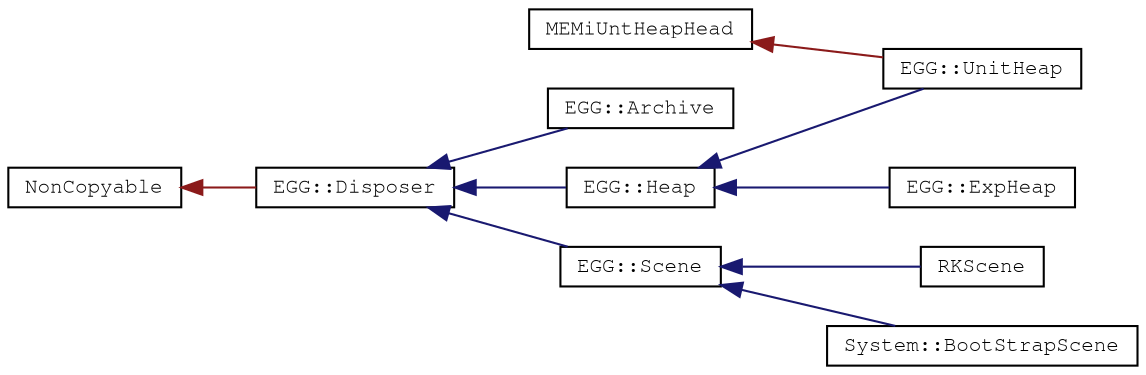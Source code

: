 digraph "Graphical Class Hierarchy"
{
 // LATEX_PDF_SIZE
  edge [fontname="FreeMono",fontsize="10",labelfontname="FreeMono",labelfontsize="10"];
  node [fontname="FreeMono",fontsize="10",shape=record];
  rankdir="LR";
  Node0 [label="MEMiUntHeapHead",height=0.2,width=0.4,color="black", fillcolor="white", style="filled",URL="$class_m_e_mi_unt_heap_head.html",tooltip=" "];
  Node0 -> Node1 [dir="back",color="firebrick4",fontsize="10",style="solid",fontname="FreeMono"];
  Node1 [label="EGG::UnitHeap",height=0.2,width=0.4,color="black", fillcolor="white", style="filled",URL="$class_e_g_g_1_1_unit_heap.html",tooltip=" "];
  Node57 [label="NonCopyable",height=0.2,width=0.4,color="black", fillcolor="white", style="filled",URL="$class_non_copyable.html",tooltip=" "];
  Node57 -> Node58 [dir="back",color="firebrick4",fontsize="10",style="solid",fontname="FreeMono"];
  Node58 [label="EGG::Disposer",height=0.2,width=0.4,color="black", fillcolor="white", style="filled",URL="$class_e_g_g_1_1_disposer.html",tooltip="Base class for garbage-collected objects."];
  Node58 -> Node59 [dir="back",color="midnightblue",fontsize="10",style="solid",fontname="FreeMono"];
  Node59 [label="EGG::Archive",height=0.2,width=0.4,color="black", fillcolor="white", style="filled",URL="$class_e_g_g_1_1_archive.html",tooltip=" "];
  Node58 -> Node60 [dir="back",color="midnightblue",fontsize="10",style="solid",fontname="FreeMono"];
  Node60 [label="EGG::Heap",height=0.2,width=0.4,color="black", fillcolor="white", style="filled",URL="$class_e_g_g_1_1_heap.html",tooltip="Base Heap class."];
  Node60 -> Node61 [dir="back",color="midnightblue",fontsize="10",style="solid",fontname="FreeMono"];
  Node61 [label="EGG::ExpHeap",height=0.2,width=0.4,color="black", fillcolor="white", style="filled",URL="$class_e_g_g_1_1_exp_heap.html",tooltip=" "];
  Node60 -> Node1 [dir="back",color="midnightblue",fontsize="10",style="solid",fontname="FreeMono"];
  Node58 -> Node62 [dir="back",color="midnightblue",fontsize="10",style="solid",fontname="FreeMono"];
  Node62 [label="EGG::Scene",height=0.2,width=0.4,color="black", fillcolor="white", style="filled",URL="$class_e_g_g_1_1_scene.html",tooltip=" "];
  Node62 -> Node63 [dir="back",color="midnightblue",fontsize="10",style="solid",fontname="FreeMono"];
  Node63 [label="RKScene",height=0.2,width=0.4,color="black", fillcolor="white", style="filled",URL="$class_r_k_scene.html",tooltip=" "];
  Node62 -> Node64 [dir="back",color="midnightblue",fontsize="10",style="solid",fontname="FreeMono"];
  Node64 [label="System::BootStrapScene",height=0.2,width=0.4,color="black", fillcolor="white", style="filled",URL="$class_system_1_1_boot_strap_scene.html",tooltip=" "];
}
